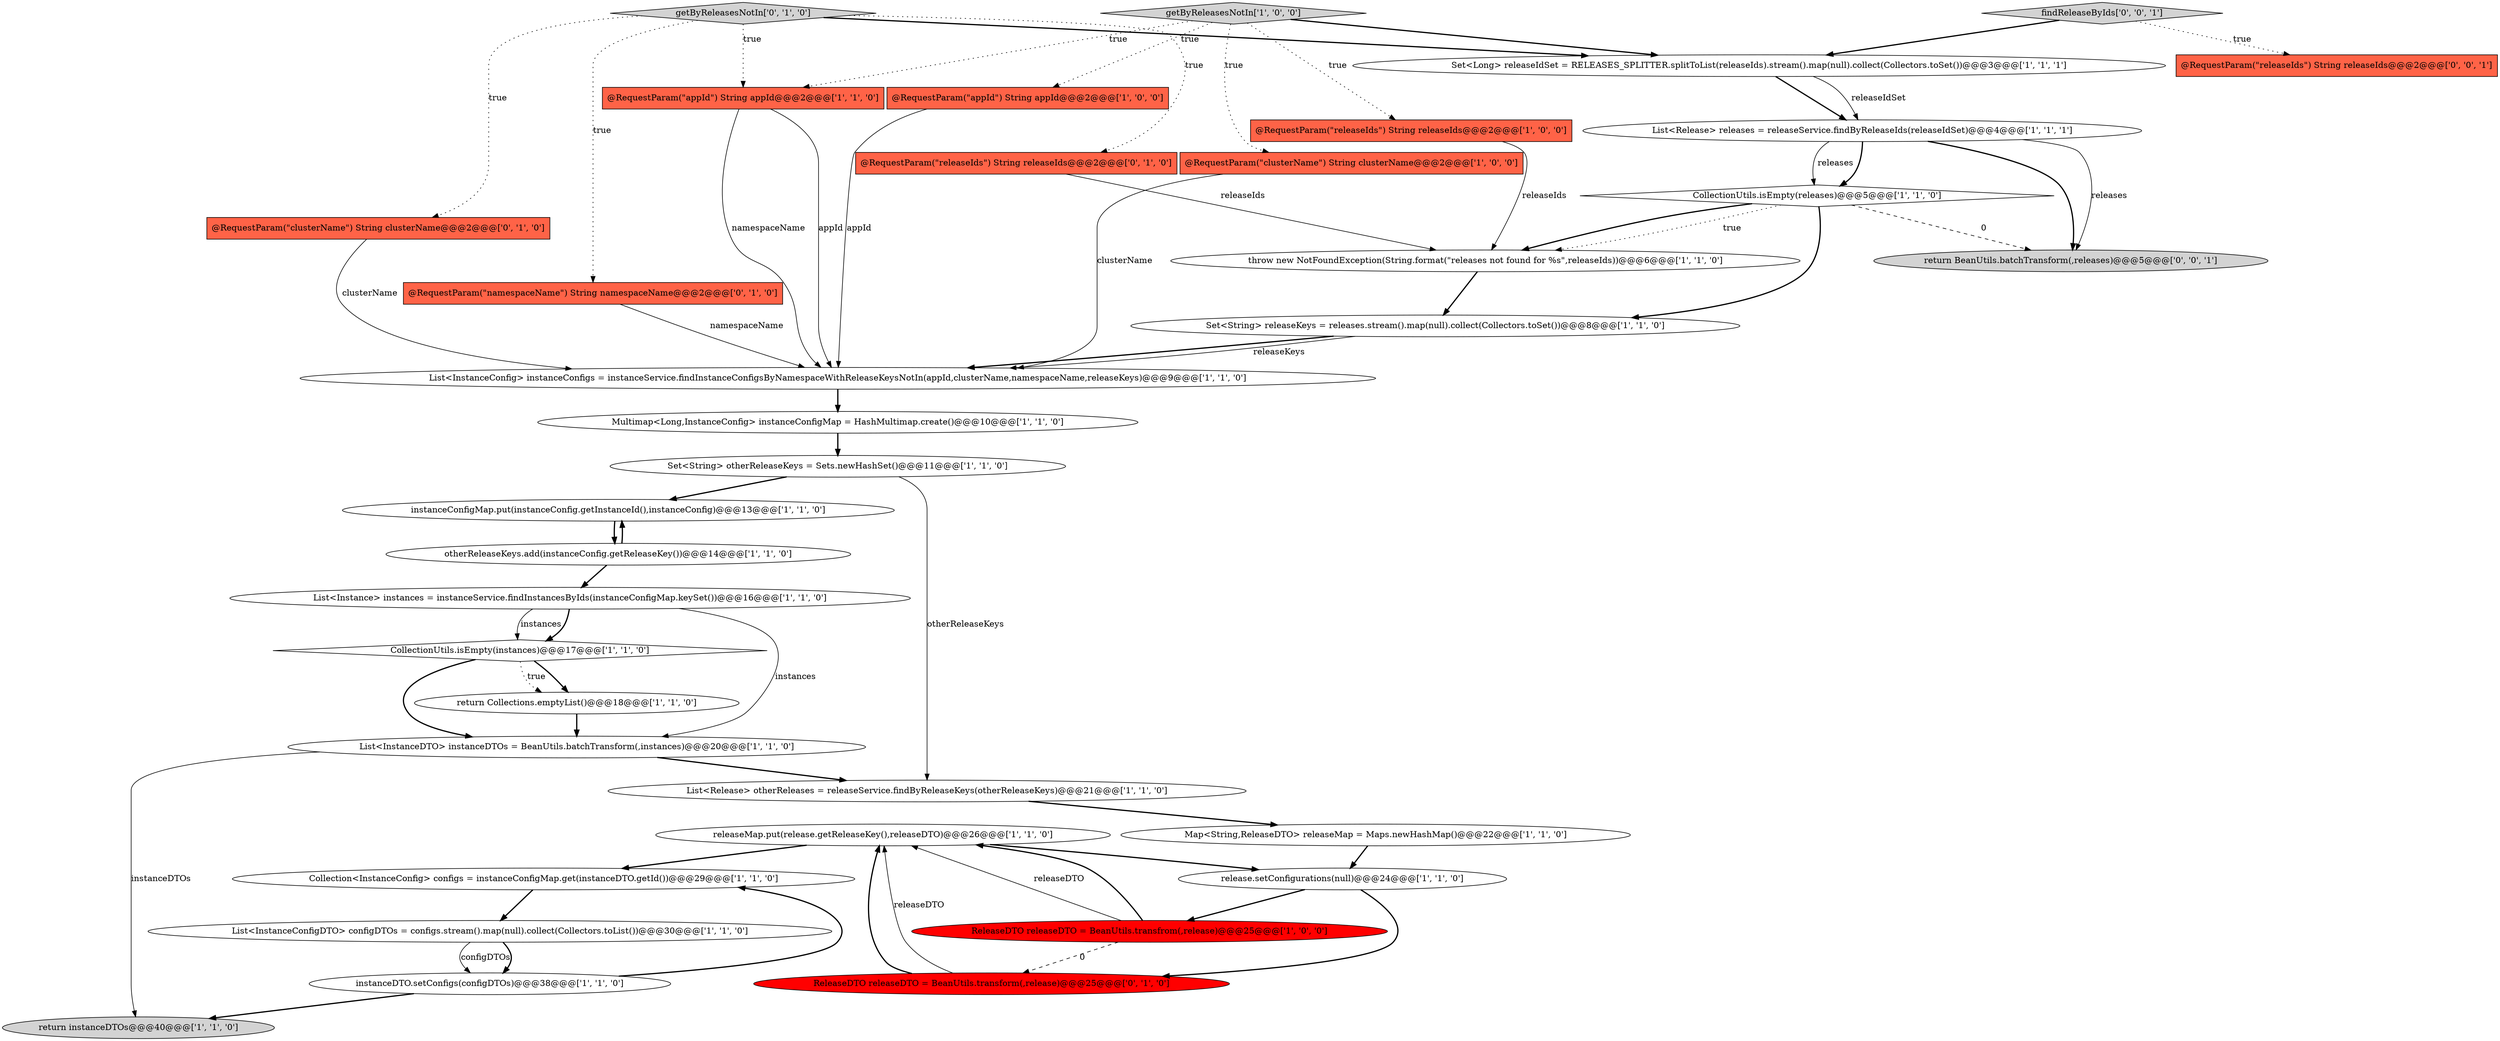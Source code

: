 digraph {
14 [style = filled, label = "releaseMap.put(release.getReleaseKey(),releaseDTO)@@@26@@@['1', '1', '0']", fillcolor = white, shape = ellipse image = "AAA0AAABBB1BBB"];
8 [style = filled, label = "Multimap<Long,InstanceConfig> instanceConfigMap = HashMultimap.create()@@@10@@@['1', '1', '0']", fillcolor = white, shape = ellipse image = "AAA0AAABBB1BBB"];
12 [style = filled, label = "CollectionUtils.isEmpty(releases)@@@5@@@['1', '1', '0']", fillcolor = white, shape = diamond image = "AAA0AAABBB1BBB"];
31 [style = filled, label = "ReleaseDTO releaseDTO = BeanUtils.transform(,release)@@@25@@@['0', '1', '0']", fillcolor = red, shape = ellipse image = "AAA1AAABBB2BBB"];
17 [style = filled, label = "List<InstanceConfig> instanceConfigs = instanceService.findInstanceConfigsByNamespaceWithReleaseKeysNotIn(appId,clusterName,namespaceName,releaseKeys)@@@9@@@['1', '1', '0']", fillcolor = white, shape = ellipse image = "AAA0AAABBB1BBB"];
30 [style = filled, label = "getByReleasesNotIn['0', '1', '0']", fillcolor = lightgray, shape = diamond image = "AAA0AAABBB2BBB"];
7 [style = filled, label = "@RequestParam(\"appId\") String appId@@@2@@@['1', '0', '0']", fillcolor = tomato, shape = box image = "AAA0AAABBB1BBB"];
20 [style = filled, label = "return instanceDTOs@@@40@@@['1', '1', '0']", fillcolor = lightgray, shape = ellipse image = "AAA0AAABBB1BBB"];
28 [style = filled, label = "@RequestParam(\"clusterName\") String clusterName@@@2@@@['0', '1', '0']", fillcolor = tomato, shape = box image = "AAA0AAABBB2BBB"];
22 [style = filled, label = "getByReleasesNotIn['1', '0', '0']", fillcolor = lightgray, shape = diamond image = "AAA0AAABBB1BBB"];
25 [style = filled, label = "List<InstanceConfigDTO> configDTOs = configs.stream().map(null).collect(Collectors.toList())@@@30@@@['1', '1', '0']", fillcolor = white, shape = ellipse image = "AAA0AAABBB1BBB"];
33 [style = filled, label = "findReleaseByIds['0', '0', '1']", fillcolor = lightgray, shape = diamond image = "AAA0AAABBB3BBB"];
6 [style = filled, label = "Map<String,ReleaseDTO> releaseMap = Maps.newHashMap()@@@22@@@['1', '1', '0']", fillcolor = white, shape = ellipse image = "AAA0AAABBB1BBB"];
10 [style = filled, label = "return Collections.emptyList()@@@18@@@['1', '1', '0']", fillcolor = white, shape = ellipse image = "AAA0AAABBB1BBB"];
34 [style = filled, label = "return BeanUtils.batchTransform(,releases)@@@5@@@['0', '0', '1']", fillcolor = lightgray, shape = ellipse image = "AAA0AAABBB3BBB"];
23 [style = filled, label = "otherReleaseKeys.add(instanceConfig.getReleaseKey())@@@14@@@['1', '1', '0']", fillcolor = white, shape = ellipse image = "AAA0AAABBB1BBB"];
19 [style = filled, label = "Set<Long> releaseIdSet = RELEASES_SPLITTER.splitToList(releaseIds).stream().map(null).collect(Collectors.toSet())@@@3@@@['1', '1', '1']", fillcolor = white, shape = ellipse image = "AAA0AAABBB1BBB"];
13 [style = filled, label = "List<Instance> instances = instanceService.findInstancesByIds(instanceConfigMap.keySet())@@@16@@@['1', '1', '0']", fillcolor = white, shape = ellipse image = "AAA0AAABBB1BBB"];
0 [style = filled, label = "Collection<InstanceConfig> configs = instanceConfigMap.get(instanceDTO.getId())@@@29@@@['1', '1', '0']", fillcolor = white, shape = ellipse image = "AAA0AAABBB1BBB"];
16 [style = filled, label = "CollectionUtils.isEmpty(instances)@@@17@@@['1', '1', '0']", fillcolor = white, shape = diamond image = "AAA0AAABBB1BBB"];
11 [style = filled, label = "instanceConfigMap.put(instanceConfig.getInstanceId(),instanceConfig)@@@13@@@['1', '1', '0']", fillcolor = white, shape = ellipse image = "AAA0AAABBB1BBB"];
32 [style = filled, label = "@RequestParam(\"releaseIds\") String releaseIds@@@2@@@['0', '1', '0']", fillcolor = tomato, shape = box image = "AAA0AAABBB2BBB"];
24 [style = filled, label = "ReleaseDTO releaseDTO = BeanUtils.transfrom(,release)@@@25@@@['1', '0', '0']", fillcolor = red, shape = ellipse image = "AAA1AAABBB1BBB"];
4 [style = filled, label = "throw new NotFoundException(String.format(\"releases not found for %s\",releaseIds))@@@6@@@['1', '1', '0']", fillcolor = white, shape = ellipse image = "AAA0AAABBB1BBB"];
29 [style = filled, label = "@RequestParam(\"namespaceName\") String namespaceName@@@2@@@['0', '1', '0']", fillcolor = tomato, shape = box image = "AAA0AAABBB2BBB"];
5 [style = filled, label = "Set<String> releaseKeys = releases.stream().map(null).collect(Collectors.toSet())@@@8@@@['1', '1', '0']", fillcolor = white, shape = ellipse image = "AAA0AAABBB1BBB"];
21 [style = filled, label = "List<Release> otherReleases = releaseService.findByReleaseKeys(otherReleaseKeys)@@@21@@@['1', '1', '0']", fillcolor = white, shape = ellipse image = "AAA0AAABBB1BBB"];
9 [style = filled, label = "List<Release> releases = releaseService.findByReleaseIds(releaseIdSet)@@@4@@@['1', '1', '1']", fillcolor = white, shape = ellipse image = "AAA0AAABBB1BBB"];
35 [style = filled, label = "@RequestParam(\"releaseIds\") String releaseIds@@@2@@@['0', '0', '1']", fillcolor = tomato, shape = box image = "AAA0AAABBB3BBB"];
27 [style = filled, label = "@RequestParam(\"appId\") String appId@@@2@@@['1', '1', '0']", fillcolor = tomato, shape = box image = "AAA0AAABBB1BBB"];
15 [style = filled, label = "instanceDTO.setConfigs(configDTOs)@@@38@@@['1', '1', '0']", fillcolor = white, shape = ellipse image = "AAA0AAABBB1BBB"];
2 [style = filled, label = "List<InstanceDTO> instanceDTOs = BeanUtils.batchTransform(,instances)@@@20@@@['1', '1', '0']", fillcolor = white, shape = ellipse image = "AAA0AAABBB1BBB"];
3 [style = filled, label = "release.setConfigurations(null)@@@24@@@['1', '1', '0']", fillcolor = white, shape = ellipse image = "AAA0AAABBB1BBB"];
26 [style = filled, label = "Set<String> otherReleaseKeys = Sets.newHashSet()@@@11@@@['1', '1', '0']", fillcolor = white, shape = ellipse image = "AAA0AAABBB1BBB"];
1 [style = filled, label = "@RequestParam(\"releaseIds\") String releaseIds@@@2@@@['1', '0', '0']", fillcolor = tomato, shape = box image = "AAA0AAABBB1BBB"];
18 [style = filled, label = "@RequestParam(\"clusterName\") String clusterName@@@2@@@['1', '0', '0']", fillcolor = tomato, shape = box image = "AAA0AAABBB1BBB"];
31->14 [style = bold, label=""];
2->20 [style = solid, label="instanceDTOs"];
17->8 [style = bold, label=""];
6->3 [style = bold, label=""];
14->3 [style = bold, label=""];
22->18 [style = dotted, label="true"];
12->5 [style = bold, label=""];
21->6 [style = bold, label=""];
29->17 [style = solid, label="namespaceName"];
16->10 [style = bold, label=""];
3->24 [style = bold, label=""];
22->19 [style = bold, label=""];
3->31 [style = bold, label=""];
30->27 [style = dotted, label="true"];
26->21 [style = solid, label="otherReleaseKeys"];
7->17 [style = solid, label="appId"];
22->7 [style = dotted, label="true"];
25->15 [style = solid, label="configDTOs"];
9->34 [style = solid, label="releases"];
24->14 [style = solid, label="releaseDTO"];
16->2 [style = bold, label=""];
13->16 [style = solid, label="instances"];
5->17 [style = bold, label=""];
16->10 [style = dotted, label="true"];
13->16 [style = bold, label=""];
26->11 [style = bold, label=""];
24->14 [style = bold, label=""];
9->12 [style = solid, label="releases"];
27->17 [style = solid, label="namespaceName"];
30->19 [style = bold, label=""];
30->29 [style = dotted, label="true"];
22->1 [style = dotted, label="true"];
28->17 [style = solid, label="clusterName"];
33->35 [style = dotted, label="true"];
18->17 [style = solid, label="clusterName"];
27->17 [style = solid, label="appId"];
5->17 [style = solid, label="releaseKeys"];
19->9 [style = solid, label="releaseIdSet"];
19->9 [style = bold, label=""];
12->4 [style = bold, label=""];
23->13 [style = bold, label=""];
32->4 [style = solid, label="releaseIds"];
2->21 [style = bold, label=""];
14->0 [style = bold, label=""];
0->25 [style = bold, label=""];
15->0 [style = bold, label=""];
15->20 [style = bold, label=""];
22->27 [style = dotted, label="true"];
24->31 [style = dashed, label="0"];
30->32 [style = dotted, label="true"];
25->15 [style = bold, label=""];
31->14 [style = solid, label="releaseDTO"];
10->2 [style = bold, label=""];
12->4 [style = dotted, label="true"];
9->12 [style = bold, label=""];
33->19 [style = bold, label=""];
23->11 [style = bold, label=""];
30->28 [style = dotted, label="true"];
13->2 [style = solid, label="instances"];
4->5 [style = bold, label=""];
11->23 [style = bold, label=""];
12->34 [style = dashed, label="0"];
1->4 [style = solid, label="releaseIds"];
8->26 [style = bold, label=""];
9->34 [style = bold, label=""];
}
